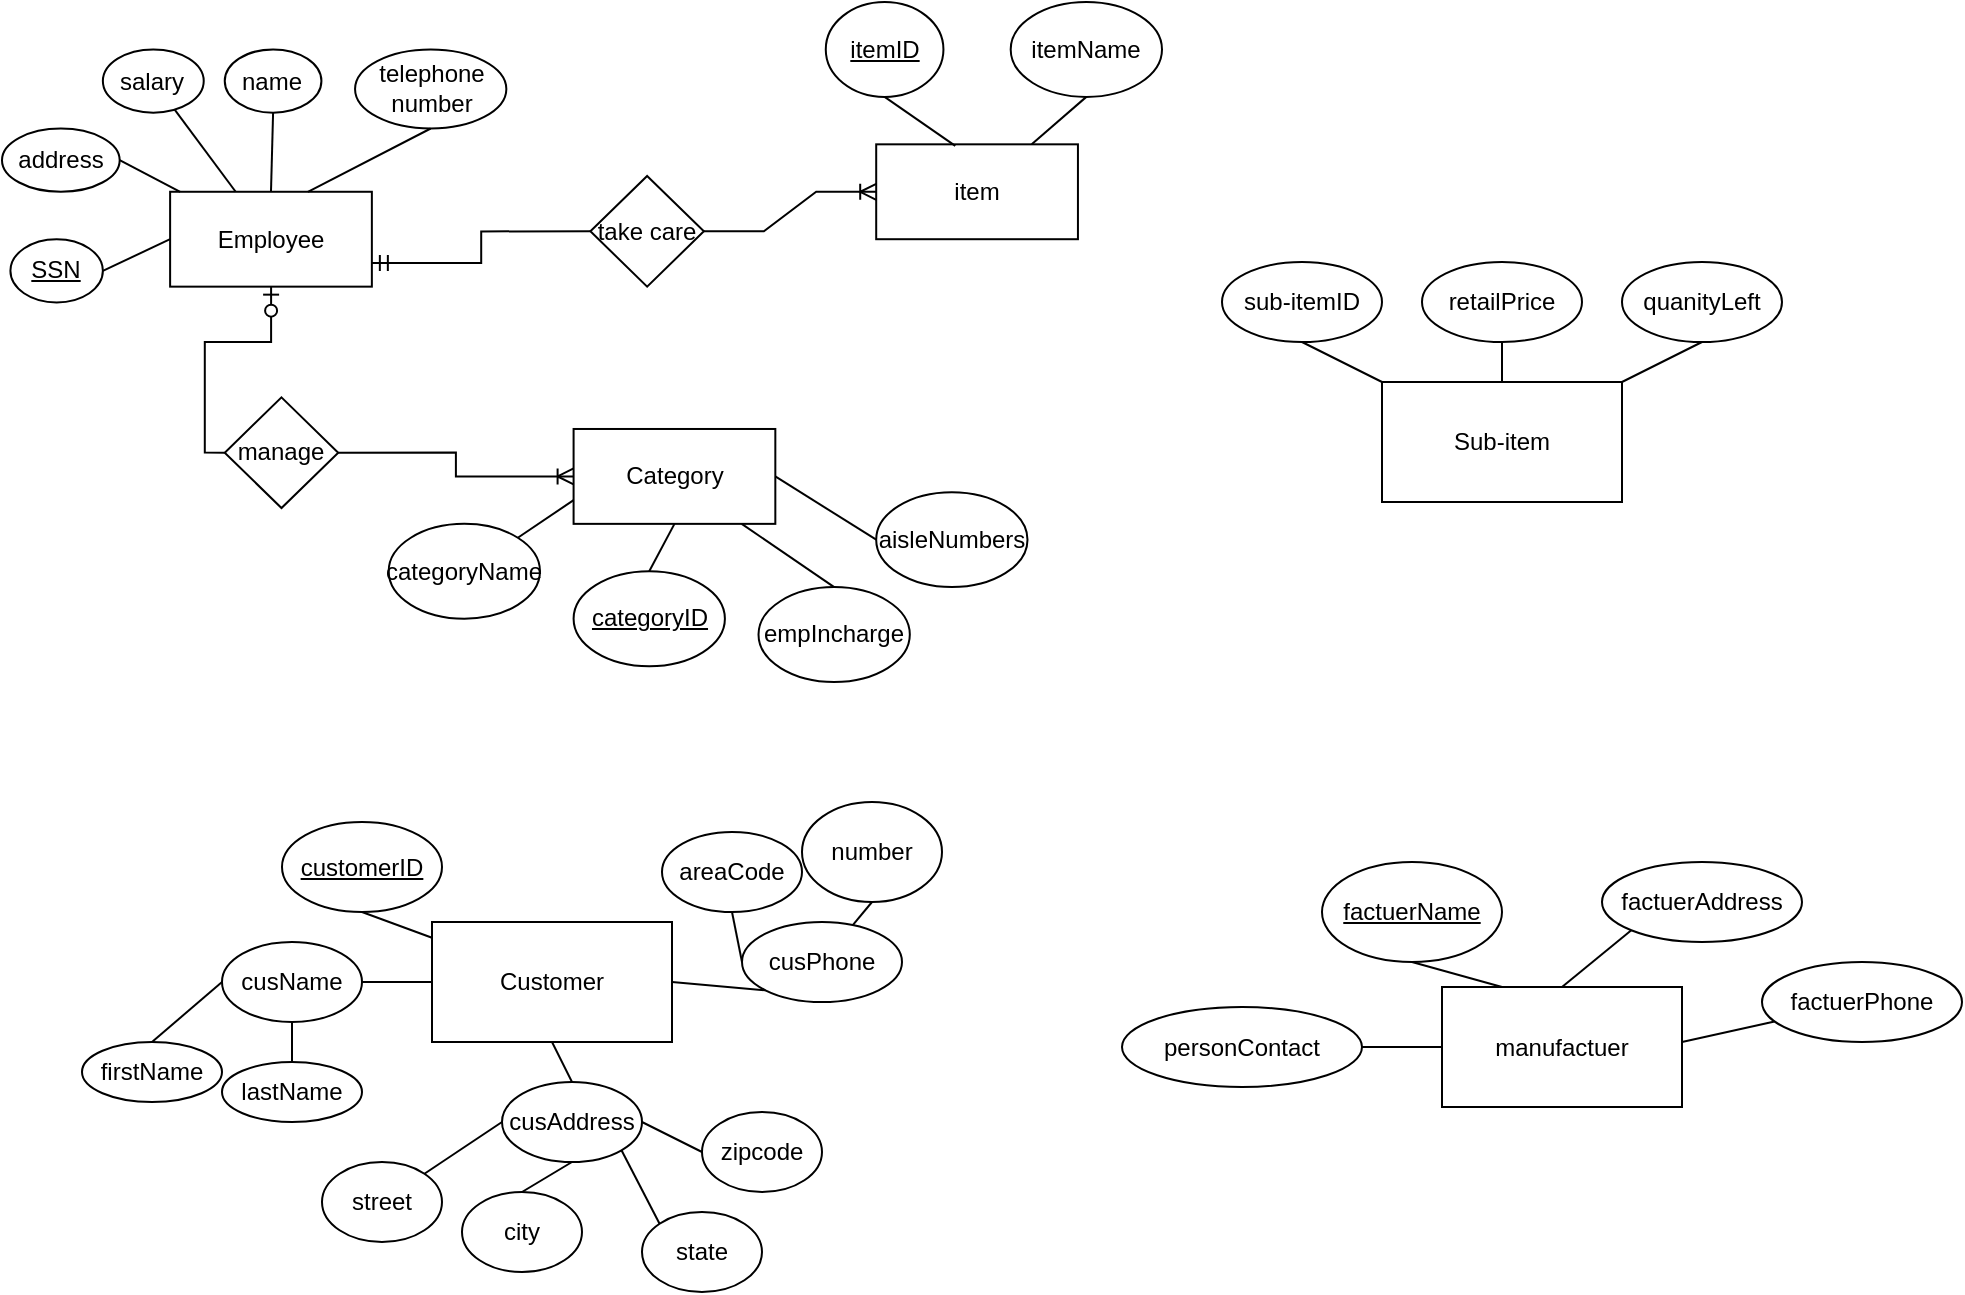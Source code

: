 <mxfile version="20.0.2" type="github">
  <diagram name="Page-1" id="Hb8jT13U7dK3vNpKudgU">
    <mxGraphModel dx="2249" dy="754" grid="1" gridSize="10" guides="1" tooltips="1" connect="1" arrows="1" fold="1" page="1" pageScale="1" pageWidth="827" pageHeight="1169" math="0" shadow="0">
      <root>
        <mxCell id="0" />
        <mxCell id="1" parent="0" />
        <mxCell id="pVPWwBX25Paq45T395zx-2" value="" style="group;movable=1;resizable=1;rotatable=1;deletable=1;editable=1;locked=0;connectable=1;" parent="1" vertex="1" connectable="0">
          <mxGeometry x="-810" y="10" width="580" height="340" as="geometry" />
        </mxCell>
        <mxCell id="_CNHDKaY29BKCdkUsdy_-1" value="Employee&lt;br&gt;" style="rounded=0;whiteSpace=wrap;html=1;movable=0;resizable=0;rotatable=0;deletable=0;editable=0;locked=1;connectable=0;" parent="pVPWwBX25Paq45T395zx-2" vertex="1">
          <mxGeometry x="84.058" y="94.884" width="100.87" height="47.442" as="geometry" />
        </mxCell>
        <mxCell id="_CNHDKaY29BKCdkUsdy_-2" value="&lt;u&gt;SSN&lt;/u&gt;" style="ellipse;whiteSpace=wrap;html=1;movable=0;resizable=0;rotatable=0;deletable=0;editable=0;locked=1;connectable=0;" parent="pVPWwBX25Paq45T395zx-2" vertex="1">
          <mxGeometry x="4.203" y="118.605" width="46.232" height="31.628" as="geometry" />
        </mxCell>
        <mxCell id="_CNHDKaY29BKCdkUsdy_-3" value="salary&lt;br&gt;" style="ellipse;whiteSpace=wrap;html=1;movable=0;resizable=0;rotatable=0;deletable=0;editable=0;locked=1;connectable=0;" parent="pVPWwBX25Paq45T395zx-2" vertex="1">
          <mxGeometry x="50.435" y="23.721" width="50.435" height="31.628" as="geometry" />
        </mxCell>
        <mxCell id="_CNHDKaY29BKCdkUsdy_-4" value="name" style="ellipse;whiteSpace=wrap;html=1;movable=0;resizable=0;rotatable=0;deletable=0;editable=0;locked=1;connectable=0;" parent="pVPWwBX25Paq45T395zx-2" vertex="1">
          <mxGeometry x="111.377" y="23.721" width="48.333" height="31.628" as="geometry" />
        </mxCell>
        <mxCell id="_CNHDKaY29BKCdkUsdy_-5" value="telephone &lt;br&gt;number" style="ellipse;whiteSpace=wrap;html=1;movable=0;resizable=0;rotatable=0;deletable=0;editable=0;locked=1;connectable=0;" parent="pVPWwBX25Paq45T395zx-2" vertex="1">
          <mxGeometry x="176.522" y="23.721" width="75.652" height="39.535" as="geometry" />
        </mxCell>
        <mxCell id="_CNHDKaY29BKCdkUsdy_-6" value="address" style="ellipse;whiteSpace=wrap;html=1;movable=0;resizable=0;rotatable=0;deletable=0;editable=0;locked=1;connectable=0;" parent="pVPWwBX25Paq45T395zx-2" vertex="1">
          <mxGeometry y="63.256" width="58.841" height="31.628" as="geometry" />
        </mxCell>
        <mxCell id="_CNHDKaY29BKCdkUsdy_-26" value="" style="endArrow=none;html=1;rounded=0;exitX=1;exitY=0.5;exitDx=0;exitDy=0;entryX=0;entryY=0.5;entryDx=0;entryDy=0;movable=0;resizable=0;rotatable=0;deletable=0;editable=0;locked=1;connectable=0;" parent="pVPWwBX25Paq45T395zx-2" source="_CNHDKaY29BKCdkUsdy_-2" target="_CNHDKaY29BKCdkUsdy_-1" edge="1">
          <mxGeometry width="50" height="50" relative="1" as="geometry">
            <mxPoint x="428.696" y="221.395" as="sourcePoint" />
            <mxPoint x="470.725" y="181.86" as="targetPoint" />
          </mxGeometry>
        </mxCell>
        <mxCell id="_CNHDKaY29BKCdkUsdy_-27" value="" style="endArrow=none;html=1;rounded=0;exitX=1;exitY=0.5;exitDx=0;exitDy=0;movable=0;resizable=0;rotatable=0;deletable=0;editable=0;locked=1;connectable=0;" parent="pVPWwBX25Paq45T395zx-2" source="_CNHDKaY29BKCdkUsdy_-6" target="_CNHDKaY29BKCdkUsdy_-1" edge="1">
          <mxGeometry width="50" height="50" relative="1" as="geometry">
            <mxPoint x="428.696" y="221.395" as="sourcePoint" />
            <mxPoint x="470.725" y="181.86" as="targetPoint" />
          </mxGeometry>
        </mxCell>
        <mxCell id="_CNHDKaY29BKCdkUsdy_-29" value="" style="endArrow=none;html=1;rounded=0;movable=0;resizable=0;rotatable=0;deletable=0;editable=0;locked=1;connectable=0;" parent="pVPWwBX25Paq45T395zx-2" source="_CNHDKaY29BKCdkUsdy_-3" target="_CNHDKaY29BKCdkUsdy_-1" edge="1">
          <mxGeometry width="50" height="50" relative="1" as="geometry">
            <mxPoint x="428.696" y="221.395" as="sourcePoint" />
            <mxPoint x="470.725" y="181.86" as="targetPoint" />
          </mxGeometry>
        </mxCell>
        <mxCell id="_CNHDKaY29BKCdkUsdy_-30" value="" style="endArrow=none;html=1;rounded=0;exitX=0.5;exitY=1;exitDx=0;exitDy=0;entryX=0.5;entryY=0;entryDx=0;entryDy=0;movable=0;resizable=0;rotatable=0;deletable=0;editable=0;locked=1;connectable=0;" parent="pVPWwBX25Paq45T395zx-2" source="_CNHDKaY29BKCdkUsdy_-4" target="_CNHDKaY29BKCdkUsdy_-1" edge="1">
          <mxGeometry width="50" height="50" relative="1" as="geometry">
            <mxPoint x="428.696" y="221.395" as="sourcePoint" />
            <mxPoint x="470.725" y="181.86" as="targetPoint" />
          </mxGeometry>
        </mxCell>
        <mxCell id="_CNHDKaY29BKCdkUsdy_-31" value="" style="endArrow=none;html=1;rounded=0;entryX=0.683;entryY=0;entryDx=0;entryDy=0;entryPerimeter=0;exitX=0.5;exitY=1;exitDx=0;exitDy=0;movable=0;resizable=0;rotatable=0;deletable=0;editable=0;locked=1;connectable=0;" parent="pVPWwBX25Paq45T395zx-2" source="_CNHDKaY29BKCdkUsdy_-5" target="_CNHDKaY29BKCdkUsdy_-1" edge="1">
          <mxGeometry width="50" height="50" relative="1" as="geometry">
            <mxPoint x="201.739" y="63.256" as="sourcePoint" />
            <mxPoint x="470.725" y="181.86" as="targetPoint" />
          </mxGeometry>
        </mxCell>
        <mxCell id="_CNHDKaY29BKCdkUsdy_-32" value="Category" style="rounded=0;whiteSpace=wrap;html=1;movable=0;resizable=0;rotatable=0;deletable=0;editable=0;locked=1;connectable=0;" parent="pVPWwBX25Paq45T395zx-2" vertex="1">
          <mxGeometry x="285.797" y="213.488" width="100.87" height="47.442" as="geometry" />
        </mxCell>
        <mxCell id="_CNHDKaY29BKCdkUsdy_-33" value="&lt;u&gt;categoryID&lt;/u&gt;" style="ellipse;whiteSpace=wrap;html=1;movable=0;resizable=0;rotatable=0;deletable=0;editable=0;locked=1;connectable=0;" parent="pVPWwBX25Paq45T395zx-2" vertex="1">
          <mxGeometry x="285.797" y="284.651" width="75.652" height="47.442" as="geometry" />
        </mxCell>
        <mxCell id="_CNHDKaY29BKCdkUsdy_-34" value="categoryName" style="ellipse;whiteSpace=wrap;html=1;movable=0;resizable=0;rotatable=0;deletable=0;editable=0;locked=1;connectable=0;" parent="pVPWwBX25Paq45T395zx-2" vertex="1">
          <mxGeometry x="193.333" y="260.93" width="75.652" height="47.442" as="geometry" />
        </mxCell>
        <mxCell id="_CNHDKaY29BKCdkUsdy_-35" value="empIncharge" style="ellipse;whiteSpace=wrap;html=1;movable=0;resizable=0;rotatable=0;deletable=0;editable=0;locked=1;connectable=0;" parent="pVPWwBX25Paq45T395zx-2" vertex="1">
          <mxGeometry x="378.261" y="292.558" width="75.652" height="47.442" as="geometry" />
        </mxCell>
        <mxCell id="_CNHDKaY29BKCdkUsdy_-36" value="aisleNumbers" style="ellipse;whiteSpace=wrap;html=1;movable=0;resizable=0;rotatable=0;deletable=0;editable=0;locked=1;connectable=0;" parent="pVPWwBX25Paq45T395zx-2" vertex="1">
          <mxGeometry x="437.101" y="245.116" width="75.652" height="47.442" as="geometry" />
        </mxCell>
        <mxCell id="_CNHDKaY29BKCdkUsdy_-41" value="" style="endArrow=none;html=1;rounded=0;exitX=1;exitY=0;exitDx=0;exitDy=0;entryX=0;entryY=0.75;entryDx=0;entryDy=0;movable=0;resizable=0;rotatable=0;deletable=0;editable=0;locked=1;connectable=0;" parent="pVPWwBX25Paq45T395zx-2" source="_CNHDKaY29BKCdkUsdy_-34" target="_CNHDKaY29BKCdkUsdy_-32" edge="1">
          <mxGeometry width="50" height="50" relative="1" as="geometry">
            <mxPoint x="361.449" y="347.907" as="sourcePoint" />
            <mxPoint x="403.478" y="308.372" as="targetPoint" />
          </mxGeometry>
        </mxCell>
        <mxCell id="_CNHDKaY29BKCdkUsdy_-43" value="" style="endArrow=none;html=1;rounded=0;exitX=0.5;exitY=0;exitDx=0;exitDy=0;entryX=0.5;entryY=1;entryDx=0;entryDy=0;movable=0;resizable=0;rotatable=0;deletable=0;editable=0;locked=1;connectable=0;" parent="pVPWwBX25Paq45T395zx-2" source="_CNHDKaY29BKCdkUsdy_-33" target="_CNHDKaY29BKCdkUsdy_-32" edge="1">
          <mxGeometry width="50" height="50" relative="1" as="geometry">
            <mxPoint x="361.449" y="347.907" as="sourcePoint" />
            <mxPoint x="403.478" y="308.372" as="targetPoint" />
          </mxGeometry>
        </mxCell>
        <mxCell id="_CNHDKaY29BKCdkUsdy_-44" value="" style="endArrow=none;html=1;rounded=0;exitX=0.5;exitY=0;exitDx=0;exitDy=0;movable=0;resizable=0;rotatable=0;deletable=0;editable=0;locked=1;connectable=0;" parent="pVPWwBX25Paq45T395zx-2" source="_CNHDKaY29BKCdkUsdy_-35" edge="1">
          <mxGeometry width="50" height="50" relative="1" as="geometry">
            <mxPoint x="361.449" y="347.907" as="sourcePoint" />
            <mxPoint x="369.855" y="260.93" as="targetPoint" />
          </mxGeometry>
        </mxCell>
        <mxCell id="_CNHDKaY29BKCdkUsdy_-45" value="" style="endArrow=none;html=1;rounded=0;exitX=0;exitY=0.5;exitDx=0;exitDy=0;entryX=1;entryY=0.5;entryDx=0;entryDy=0;movable=0;resizable=0;rotatable=0;deletable=0;editable=0;locked=1;connectable=0;" parent="pVPWwBX25Paq45T395zx-2" source="_CNHDKaY29BKCdkUsdy_-36" target="_CNHDKaY29BKCdkUsdy_-32" edge="1">
          <mxGeometry width="50" height="50" relative="1" as="geometry">
            <mxPoint x="361.449" y="347.907" as="sourcePoint" />
            <mxPoint x="403.478" y="308.372" as="targetPoint" />
          </mxGeometry>
        </mxCell>
        <mxCell id="_CNHDKaY29BKCdkUsdy_-46" value="manage" style="rhombus;whiteSpace=wrap;html=1;movable=0;resizable=0;rotatable=0;deletable=0;editable=0;locked=1;connectable=0;" parent="pVPWwBX25Paq45T395zx-2" vertex="1">
          <mxGeometry x="111.377" y="197.674" width="56.739" height="55.349" as="geometry" />
        </mxCell>
        <mxCell id="_CNHDKaY29BKCdkUsdy_-47" value="" style="edgeStyle=orthogonalEdgeStyle;fontSize=12;html=1;endArrow=ERoneToMany;rounded=0;exitX=1;exitY=0.5;exitDx=0;exitDy=0;entryX=0;entryY=0.5;entryDx=0;entryDy=0;movable=0;resizable=0;rotatable=0;deletable=0;editable=0;locked=1;connectable=0;" parent="pVPWwBX25Paq45T395zx-2" source="_CNHDKaY29BKCdkUsdy_-46" target="_CNHDKaY29BKCdkUsdy_-32" edge="1">
          <mxGeometry width="100" height="100" relative="1" as="geometry">
            <mxPoint x="403.478" y="205.581" as="sourcePoint" />
            <mxPoint x="226.957" y="237.209" as="targetPoint" />
            <Array as="points">
              <mxPoint x="226.957" y="225.349" />
              <mxPoint x="226.957" y="237.209" />
            </Array>
          </mxGeometry>
        </mxCell>
        <mxCell id="_CNHDKaY29BKCdkUsdy_-53" value="" style="edgeStyle=orthogonalEdgeStyle;fontSize=12;html=1;endArrow=ERzeroToOne;endFill=1;rounded=0;exitX=0;exitY=0.5;exitDx=0;exitDy=0;movable=0;resizable=0;rotatable=0;deletable=0;editable=0;locked=1;connectable=0;" parent="pVPWwBX25Paq45T395zx-2" source="_CNHDKaY29BKCdkUsdy_-46" target="_CNHDKaY29BKCdkUsdy_-1" edge="1">
          <mxGeometry width="100" height="100" relative="1" as="geometry">
            <mxPoint x="403.478" y="268.837" as="sourcePoint" />
            <mxPoint x="487.536" y="189.767" as="targetPoint" />
          </mxGeometry>
        </mxCell>
        <mxCell id="_CNHDKaY29BKCdkUsdy_-54" value="item" style="rounded=0;whiteSpace=wrap;html=1;movable=0;resizable=0;rotatable=0;deletable=0;editable=0;locked=1;connectable=0;" parent="pVPWwBX25Paq45T395zx-2" vertex="1">
          <mxGeometry x="437.101" y="71.163" width="100.87" height="47.442" as="geometry" />
        </mxCell>
        <mxCell id="_CNHDKaY29BKCdkUsdy_-55" value="itemName" style="ellipse;whiteSpace=wrap;html=1;movable=0;resizable=0;rotatable=0;deletable=0;editable=0;locked=1;connectable=0;" parent="pVPWwBX25Paq45T395zx-2" vertex="1">
          <mxGeometry x="504.348" width="75.652" height="47.442" as="geometry" />
        </mxCell>
        <mxCell id="_CNHDKaY29BKCdkUsdy_-56" value="&lt;u&gt;itemID&lt;/u&gt;" style="ellipse;whiteSpace=wrap;html=1;movable=0;resizable=0;rotatable=0;deletable=0;editable=0;locked=1;connectable=0;" parent="pVPWwBX25Paq45T395zx-2" vertex="1">
          <mxGeometry x="411.884" width="58.841" height="47.442" as="geometry" />
        </mxCell>
        <mxCell id="_CNHDKaY29BKCdkUsdy_-57" value="" style="endArrow=none;html=1;rounded=0;entryX=0.5;entryY=1;entryDx=0;entryDy=0;exitX=0.392;exitY=0.017;exitDx=0;exitDy=0;exitPerimeter=0;movable=0;resizable=0;rotatable=0;deletable=0;editable=0;locked=1;connectable=0;" parent="pVPWwBX25Paq45T395zx-2" source="_CNHDKaY29BKCdkUsdy_-54" target="_CNHDKaY29BKCdkUsdy_-56" edge="1">
          <mxGeometry width="50" height="50" relative="1" as="geometry">
            <mxPoint x="428.696" y="245.116" as="sourcePoint" />
            <mxPoint x="470.725" y="205.581" as="targetPoint" />
          </mxGeometry>
        </mxCell>
        <mxCell id="_CNHDKaY29BKCdkUsdy_-61" value="" style="endArrow=none;html=1;rounded=0;entryX=0.5;entryY=1;entryDx=0;entryDy=0;movable=0;resizable=0;rotatable=0;deletable=0;editable=0;locked=1;connectable=0;" parent="pVPWwBX25Paq45T395zx-2" source="_CNHDKaY29BKCdkUsdy_-54" target="_CNHDKaY29BKCdkUsdy_-55" edge="1">
          <mxGeometry width="50" height="50" relative="1" as="geometry">
            <mxPoint x="428.696" y="245.116" as="sourcePoint" />
            <mxPoint x="470.725" y="205.581" as="targetPoint" />
          </mxGeometry>
        </mxCell>
        <mxCell id="_CNHDKaY29BKCdkUsdy_-62" value="take care" style="rhombus;whiteSpace=wrap;html=1;movable=0;resizable=0;rotatable=0;deletable=0;editable=0;locked=1;connectable=0;" parent="pVPWwBX25Paq45T395zx-2" vertex="1">
          <mxGeometry x="294.203" y="86.977" width="56.739" height="55.349" as="geometry" />
        </mxCell>
        <mxCell id="_CNHDKaY29BKCdkUsdy_-64" value="" style="edgeStyle=orthogonalEdgeStyle;fontSize=12;html=1;endArrow=ERmandOne;rounded=0;exitX=0;exitY=0.5;exitDx=0;exitDy=0;entryX=1;entryY=0.75;entryDx=0;entryDy=0;movable=0;resizable=0;rotatable=0;deletable=0;editable=0;locked=1;connectable=0;" parent="pVPWwBX25Paq45T395zx-2" source="_CNHDKaY29BKCdkUsdy_-62" target="_CNHDKaY29BKCdkUsdy_-1" edge="1">
          <mxGeometry width="100" height="100" relative="1" as="geometry">
            <mxPoint x="403.478" y="268.837" as="sourcePoint" />
            <mxPoint x="260.58" y="158.14" as="targetPoint" />
          </mxGeometry>
        </mxCell>
        <mxCell id="_CNHDKaY29BKCdkUsdy_-65" value="" style="edgeStyle=entityRelationEdgeStyle;fontSize=12;html=1;endArrow=ERoneToMany;rounded=0;exitX=1;exitY=0.5;exitDx=0;exitDy=0;entryX=0;entryY=0.5;entryDx=0;entryDy=0;movable=0;resizable=0;rotatable=0;deletable=0;editable=0;locked=1;connectable=0;" parent="pVPWwBX25Paq45T395zx-2" source="_CNHDKaY29BKCdkUsdy_-62" target="_CNHDKaY29BKCdkUsdy_-54" edge="1">
          <mxGeometry width="100" height="100" relative="1" as="geometry">
            <mxPoint x="403.478" y="268.837" as="sourcePoint" />
            <mxPoint x="487.536" y="189.767" as="targetPoint" />
          </mxGeometry>
        </mxCell>
        <mxCell id="pVPWwBX25Paq45T395zx-11" value="" style="group" parent="1" vertex="1" connectable="0">
          <mxGeometry x="-200" y="140" width="280" height="120" as="geometry" />
        </mxCell>
        <mxCell id="pVPWwBX25Paq45T395zx-3" value="Sub-item" style="rounded=0;whiteSpace=wrap;html=1;" parent="pVPWwBX25Paq45T395zx-11" vertex="1">
          <mxGeometry x="80" y="60" width="120" height="60" as="geometry" />
        </mxCell>
        <mxCell id="pVPWwBX25Paq45T395zx-4" value="sub-itemID" style="ellipse;whiteSpace=wrap;html=1;" parent="pVPWwBX25Paq45T395zx-11" vertex="1">
          <mxGeometry width="80" height="40" as="geometry" />
        </mxCell>
        <mxCell id="pVPWwBX25Paq45T395zx-6" value="retailPrice" style="ellipse;whiteSpace=wrap;html=1;" parent="pVPWwBX25Paq45T395zx-11" vertex="1">
          <mxGeometry x="100" width="80" height="40" as="geometry" />
        </mxCell>
        <mxCell id="pVPWwBX25Paq45T395zx-7" value="quanityLeft" style="ellipse;whiteSpace=wrap;html=1;" parent="pVPWwBX25Paq45T395zx-11" vertex="1">
          <mxGeometry x="200" width="80" height="40" as="geometry" />
        </mxCell>
        <mxCell id="pVPWwBX25Paq45T395zx-8" value="" style="endArrow=none;html=1;rounded=0;exitX=0.5;exitY=1;exitDx=0;exitDy=0;entryX=0;entryY=0;entryDx=0;entryDy=0;" parent="pVPWwBX25Paq45T395zx-11" source="pVPWwBX25Paq45T395zx-4" target="pVPWwBX25Paq45T395zx-3" edge="1">
          <mxGeometry width="50" height="50" relative="1" as="geometry">
            <mxPoint x="210" y="20" as="sourcePoint" />
            <mxPoint x="260" y="-30" as="targetPoint" />
          </mxGeometry>
        </mxCell>
        <mxCell id="pVPWwBX25Paq45T395zx-9" value="" style="endArrow=none;html=1;rounded=0;exitX=0.5;exitY=1;exitDx=0;exitDy=0;" parent="pVPWwBX25Paq45T395zx-11" source="pVPWwBX25Paq45T395zx-6" target="pVPWwBX25Paq45T395zx-3" edge="1">
          <mxGeometry width="50" height="50" relative="1" as="geometry">
            <mxPoint x="210" y="20" as="sourcePoint" />
            <mxPoint x="260" y="-30" as="targetPoint" />
          </mxGeometry>
        </mxCell>
        <mxCell id="pVPWwBX25Paq45T395zx-10" value="" style="endArrow=none;html=1;rounded=0;exitX=1;exitY=0;exitDx=0;exitDy=0;entryX=0.5;entryY=1;entryDx=0;entryDy=0;" parent="pVPWwBX25Paq45T395zx-11" source="pVPWwBX25Paq45T395zx-3" target="pVPWwBX25Paq45T395zx-7" edge="1">
          <mxGeometry width="50" height="50" relative="1" as="geometry">
            <mxPoint x="210" y="20" as="sourcePoint" />
            <mxPoint x="260" y="-30" as="targetPoint" />
          </mxGeometry>
        </mxCell>
        <mxCell id="0UYlGUulBKd7WWGCyMar-32" value="" style="group" vertex="1" connectable="0" parent="1">
          <mxGeometry x="-770" y="410" width="430" height="245" as="geometry" />
        </mxCell>
        <mxCell id="0UYlGUulBKd7WWGCyMar-1" value="Customer" style="rounded=0;whiteSpace=wrap;html=1;" vertex="1" parent="0UYlGUulBKd7WWGCyMar-32">
          <mxGeometry x="175" y="60" width="120" height="60" as="geometry" />
        </mxCell>
        <mxCell id="0UYlGUulBKd7WWGCyMar-2" value="&lt;u&gt;customerID&lt;/u&gt;" style="ellipse;whiteSpace=wrap;html=1;" vertex="1" parent="0UYlGUulBKd7WWGCyMar-32">
          <mxGeometry x="100" y="10" width="80" height="45" as="geometry" />
        </mxCell>
        <mxCell id="0UYlGUulBKd7WWGCyMar-3" value="cusName" style="ellipse;whiteSpace=wrap;html=1;" vertex="1" parent="0UYlGUulBKd7WWGCyMar-32">
          <mxGeometry x="70" y="70" width="70" height="40" as="geometry" />
        </mxCell>
        <mxCell id="0UYlGUulBKd7WWGCyMar-5" value="cusAddress" style="ellipse;whiteSpace=wrap;html=1;" vertex="1" parent="0UYlGUulBKd7WWGCyMar-32">
          <mxGeometry x="210" y="140" width="70" height="40" as="geometry" />
        </mxCell>
        <mxCell id="0UYlGUulBKd7WWGCyMar-6" value="cusPhone" style="ellipse;whiteSpace=wrap;html=1;" vertex="1" parent="0UYlGUulBKd7WWGCyMar-32">
          <mxGeometry x="330" y="60" width="80" height="40" as="geometry" />
        </mxCell>
        <mxCell id="0UYlGUulBKd7WWGCyMar-8" value="" style="endArrow=none;html=1;rounded=0;exitX=1;exitY=0.5;exitDx=0;exitDy=0;entryX=0;entryY=0.5;entryDx=0;entryDy=0;" edge="1" parent="0UYlGUulBKd7WWGCyMar-32" source="0UYlGUulBKd7WWGCyMar-3" target="0UYlGUulBKd7WWGCyMar-1">
          <mxGeometry width="50" height="50" relative="1" as="geometry">
            <mxPoint x="120" y="-70" as="sourcePoint" />
            <mxPoint x="170" y="-120" as="targetPoint" />
          </mxGeometry>
        </mxCell>
        <mxCell id="0UYlGUulBKd7WWGCyMar-10" value="" style="endArrow=none;html=1;rounded=0;exitX=0.5;exitY=1;exitDx=0;exitDy=0;" edge="1" parent="0UYlGUulBKd7WWGCyMar-32" source="0UYlGUulBKd7WWGCyMar-2" target="0UYlGUulBKd7WWGCyMar-1">
          <mxGeometry width="50" height="50" relative="1" as="geometry">
            <mxPoint x="120" y="-70" as="sourcePoint" />
            <mxPoint x="170" y="-120" as="targetPoint" />
          </mxGeometry>
        </mxCell>
        <mxCell id="0UYlGUulBKd7WWGCyMar-12" value="" style="endArrow=none;html=1;rounded=0;exitX=0.5;exitY=0;exitDx=0;exitDy=0;entryX=0.5;entryY=1;entryDx=0;entryDy=0;" edge="1" parent="0UYlGUulBKd7WWGCyMar-32" source="0UYlGUulBKd7WWGCyMar-5" target="0UYlGUulBKd7WWGCyMar-1">
          <mxGeometry width="50" height="50" relative="1" as="geometry">
            <mxPoint x="120" y="-70" as="sourcePoint" />
            <mxPoint x="170" y="-120" as="targetPoint" />
          </mxGeometry>
        </mxCell>
        <mxCell id="0UYlGUulBKd7WWGCyMar-13" value="" style="endArrow=none;html=1;rounded=0;entryX=1;entryY=0.5;entryDx=0;entryDy=0;exitX=0;exitY=1;exitDx=0;exitDy=0;" edge="1" parent="0UYlGUulBKd7WWGCyMar-32" source="0UYlGUulBKd7WWGCyMar-6" target="0UYlGUulBKd7WWGCyMar-1">
          <mxGeometry width="50" height="50" relative="1" as="geometry">
            <mxPoint x="340" y="90" as="sourcePoint" />
            <mxPoint x="170" y="-120" as="targetPoint" />
          </mxGeometry>
        </mxCell>
        <mxCell id="0UYlGUulBKd7WWGCyMar-14" value="firstName" style="ellipse;whiteSpace=wrap;html=1;" vertex="1" parent="0UYlGUulBKd7WWGCyMar-32">
          <mxGeometry y="120" width="70" height="30" as="geometry" />
        </mxCell>
        <mxCell id="0UYlGUulBKd7WWGCyMar-16" value="lastName" style="ellipse;whiteSpace=wrap;html=1;" vertex="1" parent="0UYlGUulBKd7WWGCyMar-32">
          <mxGeometry x="70" y="130" width="70" height="30" as="geometry" />
        </mxCell>
        <mxCell id="0UYlGUulBKd7WWGCyMar-17" value="" style="endArrow=none;html=1;rounded=0;exitX=0.5;exitY=0;exitDx=0;exitDy=0;entryX=0;entryY=0.5;entryDx=0;entryDy=0;" edge="1" parent="0UYlGUulBKd7WWGCyMar-32" source="0UYlGUulBKd7WWGCyMar-14" target="0UYlGUulBKd7WWGCyMar-3">
          <mxGeometry width="50" height="50" relative="1" as="geometry">
            <mxPoint x="120" y="-70" as="sourcePoint" />
            <mxPoint x="170" y="-120" as="targetPoint" />
          </mxGeometry>
        </mxCell>
        <mxCell id="0UYlGUulBKd7WWGCyMar-18" value="" style="endArrow=none;html=1;rounded=0;entryX=0.5;entryY=1;entryDx=0;entryDy=0;" edge="1" parent="0UYlGUulBKd7WWGCyMar-32" source="0UYlGUulBKd7WWGCyMar-16" target="0UYlGUulBKd7WWGCyMar-3">
          <mxGeometry width="50" height="50" relative="1" as="geometry">
            <mxPoint x="120" y="-70" as="sourcePoint" />
            <mxPoint x="170" y="-120" as="targetPoint" />
          </mxGeometry>
        </mxCell>
        <mxCell id="0UYlGUulBKd7WWGCyMar-19" value="street" style="ellipse;whiteSpace=wrap;html=1;" vertex="1" parent="0UYlGUulBKd7WWGCyMar-32">
          <mxGeometry x="120" y="180" width="60" height="40" as="geometry" />
        </mxCell>
        <mxCell id="0UYlGUulBKd7WWGCyMar-20" value="city" style="ellipse;whiteSpace=wrap;html=1;" vertex="1" parent="0UYlGUulBKd7WWGCyMar-32">
          <mxGeometry x="190" y="195" width="60" height="40" as="geometry" />
        </mxCell>
        <mxCell id="0UYlGUulBKd7WWGCyMar-21" value="state" style="ellipse;whiteSpace=wrap;html=1;" vertex="1" parent="0UYlGUulBKd7WWGCyMar-32">
          <mxGeometry x="280" y="205" width="60" height="40" as="geometry" />
        </mxCell>
        <mxCell id="0UYlGUulBKd7WWGCyMar-23" value="zipcode" style="ellipse;whiteSpace=wrap;html=1;" vertex="1" parent="0UYlGUulBKd7WWGCyMar-32">
          <mxGeometry x="310" y="155" width="60" height="40" as="geometry" />
        </mxCell>
        <mxCell id="0UYlGUulBKd7WWGCyMar-24" value="" style="endArrow=none;html=1;rounded=0;exitX=0;exitY=0;exitDx=0;exitDy=0;entryX=1;entryY=1;entryDx=0;entryDy=0;" edge="1" parent="0UYlGUulBKd7WWGCyMar-32" source="0UYlGUulBKd7WWGCyMar-21" target="0UYlGUulBKd7WWGCyMar-5">
          <mxGeometry width="50" height="50" relative="1" as="geometry">
            <mxPoint x="120" y="130" as="sourcePoint" />
            <mxPoint x="270" y="180" as="targetPoint" />
          </mxGeometry>
        </mxCell>
        <mxCell id="0UYlGUulBKd7WWGCyMar-25" value="" style="endArrow=none;html=1;rounded=0;exitX=0.5;exitY=0;exitDx=0;exitDy=0;entryX=0.5;entryY=1;entryDx=0;entryDy=0;" edge="1" parent="0UYlGUulBKd7WWGCyMar-32" source="0UYlGUulBKd7WWGCyMar-20" target="0UYlGUulBKd7WWGCyMar-5">
          <mxGeometry width="50" height="50" relative="1" as="geometry">
            <mxPoint x="120" y="130" as="sourcePoint" />
            <mxPoint x="170" y="80" as="targetPoint" />
          </mxGeometry>
        </mxCell>
        <mxCell id="0UYlGUulBKd7WWGCyMar-26" value="" style="endArrow=none;html=1;rounded=0;entryX=0;entryY=0.5;entryDx=0;entryDy=0;" edge="1" parent="0UYlGUulBKd7WWGCyMar-32" source="0UYlGUulBKd7WWGCyMar-19" target="0UYlGUulBKd7WWGCyMar-5">
          <mxGeometry width="50" height="50" relative="1" as="geometry">
            <mxPoint x="120" y="130" as="sourcePoint" />
            <mxPoint x="170" y="80" as="targetPoint" />
          </mxGeometry>
        </mxCell>
        <mxCell id="0UYlGUulBKd7WWGCyMar-27" value="" style="endArrow=none;html=1;rounded=0;exitX=0;exitY=0.5;exitDx=0;exitDy=0;entryX=1;entryY=0.5;entryDx=0;entryDy=0;" edge="1" parent="0UYlGUulBKd7WWGCyMar-32" source="0UYlGUulBKd7WWGCyMar-23" target="0UYlGUulBKd7WWGCyMar-5">
          <mxGeometry width="50" height="50" relative="1" as="geometry">
            <mxPoint x="120" y="130" as="sourcePoint" />
            <mxPoint x="170" y="80" as="targetPoint" />
          </mxGeometry>
        </mxCell>
        <mxCell id="0UYlGUulBKd7WWGCyMar-28" value="areaCode" style="ellipse;whiteSpace=wrap;html=1;" vertex="1" parent="0UYlGUulBKd7WWGCyMar-32">
          <mxGeometry x="290" y="15" width="70" height="40" as="geometry" />
        </mxCell>
        <mxCell id="0UYlGUulBKd7WWGCyMar-29" value="number" style="ellipse;whiteSpace=wrap;html=1;" vertex="1" parent="0UYlGUulBKd7WWGCyMar-32">
          <mxGeometry x="360" width="70" height="50" as="geometry" />
        </mxCell>
        <mxCell id="0UYlGUulBKd7WWGCyMar-30" value="" style="endArrow=none;html=1;rounded=0;exitX=0.5;exitY=1;exitDx=0;exitDy=0;entryX=0;entryY=0.5;entryDx=0;entryDy=0;" edge="1" parent="0UYlGUulBKd7WWGCyMar-32" source="0UYlGUulBKd7WWGCyMar-28" target="0UYlGUulBKd7WWGCyMar-6">
          <mxGeometry width="50" height="50" relative="1" as="geometry">
            <mxPoint x="120" y="130" as="sourcePoint" />
            <mxPoint x="170" y="80" as="targetPoint" />
          </mxGeometry>
        </mxCell>
        <mxCell id="0UYlGUulBKd7WWGCyMar-31" value="" style="endArrow=none;html=1;rounded=0;exitX=0.5;exitY=1;exitDx=0;exitDy=0;" edge="1" parent="0UYlGUulBKd7WWGCyMar-32" source="0UYlGUulBKd7WWGCyMar-29" target="0UYlGUulBKd7WWGCyMar-6">
          <mxGeometry width="50" height="50" relative="1" as="geometry">
            <mxPoint x="120" y="130" as="sourcePoint" />
            <mxPoint x="170" y="80" as="targetPoint" />
          </mxGeometry>
        </mxCell>
        <mxCell id="0UYlGUulBKd7WWGCyMar-33" value="manufactuer" style="rounded=0;whiteSpace=wrap;html=1;" vertex="1" parent="1">
          <mxGeometry x="-90" y="502.5" width="120" height="60" as="geometry" />
        </mxCell>
        <mxCell id="0UYlGUulBKd7WWGCyMar-34" value="personContact" style="ellipse;whiteSpace=wrap;html=1;" vertex="1" parent="1">
          <mxGeometry x="-250" y="512.5" width="120" height="40" as="geometry" />
        </mxCell>
        <mxCell id="0UYlGUulBKd7WWGCyMar-35" value="factuerPhone" style="ellipse;whiteSpace=wrap;html=1;" vertex="1" parent="1">
          <mxGeometry x="70" y="490" width="100" height="40" as="geometry" />
        </mxCell>
        <mxCell id="0UYlGUulBKd7WWGCyMar-36" value="factuerAddress" style="ellipse;whiteSpace=wrap;html=1;" vertex="1" parent="1">
          <mxGeometry x="-10" y="440" width="100" height="40" as="geometry" />
        </mxCell>
        <mxCell id="0UYlGUulBKd7WWGCyMar-37" value="&lt;u&gt;factuerName&lt;/u&gt;" style="ellipse;whiteSpace=wrap;html=1;" vertex="1" parent="1">
          <mxGeometry x="-150" y="440" width="90" height="50" as="geometry" />
        </mxCell>
        <mxCell id="0UYlGUulBKd7WWGCyMar-39" value="" style="endArrow=none;html=1;rounded=0;exitX=1;exitY=0.5;exitDx=0;exitDy=0;entryX=0;entryY=0.5;entryDx=0;entryDy=0;" edge="1" parent="1" source="0UYlGUulBKd7WWGCyMar-34" target="0UYlGUulBKd7WWGCyMar-33">
          <mxGeometry width="50" height="50" relative="1" as="geometry">
            <mxPoint x="-230" y="510" as="sourcePoint" />
            <mxPoint x="-180" y="460" as="targetPoint" />
          </mxGeometry>
        </mxCell>
        <mxCell id="0UYlGUulBKd7WWGCyMar-40" value="" style="endArrow=none;html=1;rounded=0;exitX=0.5;exitY=1;exitDx=0;exitDy=0;entryX=0.25;entryY=0;entryDx=0;entryDy=0;" edge="1" parent="1" source="0UYlGUulBKd7WWGCyMar-37" target="0UYlGUulBKd7WWGCyMar-33">
          <mxGeometry width="50" height="50" relative="1" as="geometry">
            <mxPoint x="-230" y="510" as="sourcePoint" />
            <mxPoint x="-180" y="460" as="targetPoint" />
          </mxGeometry>
        </mxCell>
        <mxCell id="0UYlGUulBKd7WWGCyMar-41" value="" style="endArrow=none;html=1;rounded=0;entryX=0;entryY=1;entryDx=0;entryDy=0;exitX=0.5;exitY=0;exitDx=0;exitDy=0;" edge="1" parent="1" source="0UYlGUulBKd7WWGCyMar-33" target="0UYlGUulBKd7WWGCyMar-36">
          <mxGeometry width="50" height="50" relative="1" as="geometry">
            <mxPoint x="-230" y="510" as="sourcePoint" />
            <mxPoint x="-180" y="460" as="targetPoint" />
          </mxGeometry>
        </mxCell>
        <mxCell id="0UYlGUulBKd7WWGCyMar-42" value="" style="endArrow=none;html=1;rounded=0;" edge="1" parent="1" target="0UYlGUulBKd7WWGCyMar-35">
          <mxGeometry width="50" height="50" relative="1" as="geometry">
            <mxPoint x="30" y="530" as="sourcePoint" />
            <mxPoint x="-180" y="460" as="targetPoint" />
          </mxGeometry>
        </mxCell>
      </root>
    </mxGraphModel>
  </diagram>
</mxfile>
